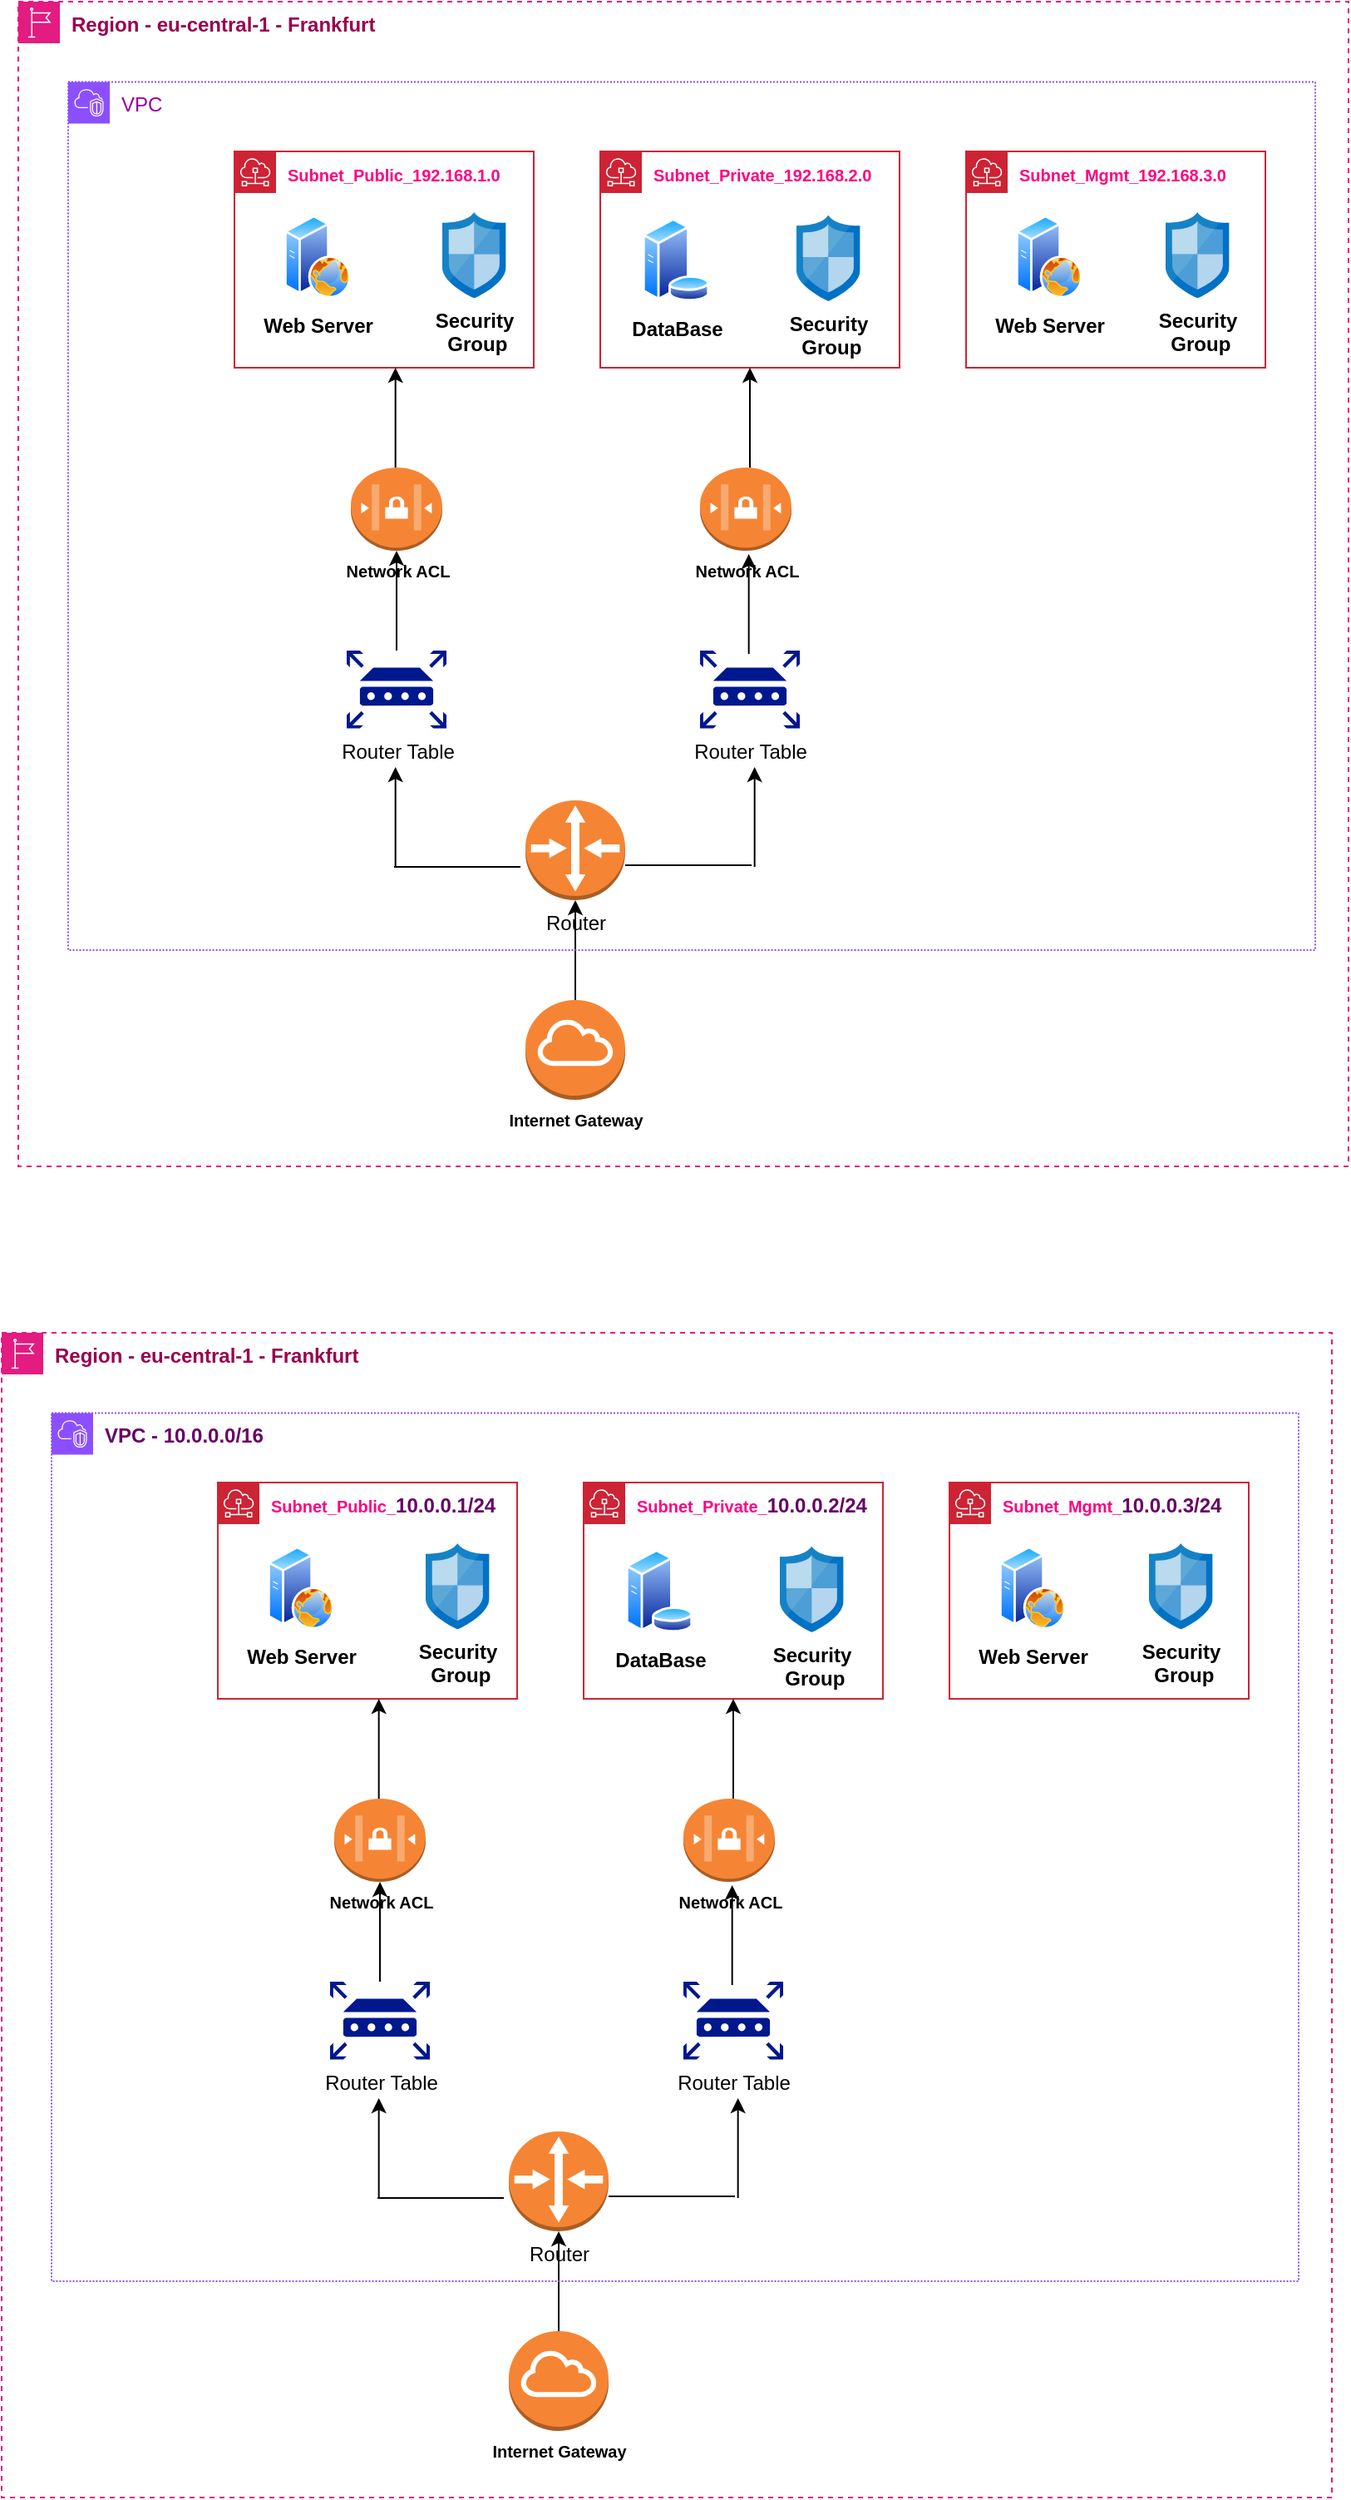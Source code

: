 <mxfile version="23.0.2" type="github">
  <diagram name="Page-1" id="SLWHONGWkRjtSyT5AdgG">
    <mxGraphModel dx="880" dy="460" grid="1" gridSize="10" guides="1" tooltips="1" connect="1" arrows="1" fold="1" page="1" pageScale="1" pageWidth="850" pageHeight="1100" math="0" shadow="0">
      <root>
        <mxCell id="0" />
        <mxCell id="1" parent="0" />
        <mxCell id="m3_3QXX9qVRo3jiGdw5e-72" value="" style="group" parent="1" vertex="1" connectable="0">
          <mxGeometry x="30" y="30" width="800" height="700" as="geometry" />
        </mxCell>
        <mxCell id="m3_3QXX9qVRo3jiGdw5e-49" value="" style="edgeStyle=orthogonalEdgeStyle;rounded=0;orthogonalLoop=1;jettySize=auto;html=1;" parent="m3_3QXX9qVRo3jiGdw5e-72" edge="1">
          <mxGeometry relative="1" as="geometry">
            <mxPoint x="439.33" y="392" as="sourcePoint" />
            <mxPoint x="439.33" y="332" as="targetPoint" />
          </mxGeometry>
        </mxCell>
        <mxCell id="m3_3QXX9qVRo3jiGdw5e-1" value="&lt;b&gt;&lt;font color=&quot;#99004d&quot;&gt;Region - eu-central-1 - Frankfurt&lt;/font&gt;&lt;/b&gt;" style="sketch=0;outlineConnect=0;gradientColor=none;html=1;whiteSpace=wrap;fontSize=12;fontStyle=0;shape=mxgraph.aws4.group;grIcon=mxgraph.aws4.group_region;strokeColor=#e41b80;fillColor=none;verticalAlign=top;align=left;spacingLeft=30;fontColor=#879196;dashed=1;" parent="m3_3QXX9qVRo3jiGdw5e-72" vertex="1">
          <mxGeometry width="800" height="700" as="geometry" />
        </mxCell>
        <mxCell id="m3_3QXX9qVRo3jiGdw5e-3" value="&lt;font size=&quot;1&quot; style=&quot;&quot;&gt;&lt;b style=&quot;background-color: rgb(255, 255, 255);&quot;&gt;Subnet_Public_192.168.1.0&lt;/b&gt;&lt;/font&gt;" style="sketch=0;outlineConnect=0;gradientColor=none;html=1;whiteSpace=wrap;fontSize=12;fontStyle=0;shape=mxgraph.aws4.group;grIcon=mxgraph.aws4.group_subnet;strokeColor=#CD2334;fillColor=none;verticalAlign=top;align=left;spacingLeft=30;fontColor=#FF0080;dashed=0;" parent="m3_3QXX9qVRo3jiGdw5e-72" vertex="1">
          <mxGeometry x="130" y="90" width="180" height="130" as="geometry" />
        </mxCell>
        <mxCell id="m3_3QXX9qVRo3jiGdw5e-8" value="&lt;font size=&quot;1&quot; style=&quot;&quot;&gt;&lt;b style=&quot;background-color: rgb(255, 255, 255);&quot;&gt;Subnet_Private_192.168.2.0&lt;/b&gt;&lt;/font&gt;" style="sketch=0;outlineConnect=0;gradientColor=none;html=1;whiteSpace=wrap;fontSize=12;fontStyle=0;shape=mxgraph.aws4.group;grIcon=mxgraph.aws4.group_subnet;strokeColor=#CD2334;fillColor=none;verticalAlign=top;align=left;spacingLeft=30;fontColor=#FF0080;dashed=0;" parent="m3_3QXX9qVRo3jiGdw5e-72" vertex="1">
          <mxGeometry x="350" y="90" width="180" height="130" as="geometry" />
        </mxCell>
        <mxCell id="m3_3QXX9qVRo3jiGdw5e-9" value="&lt;font size=&quot;1&quot; style=&quot;&quot;&gt;&lt;b style=&quot;background-color: rgb(255, 255, 255);&quot;&gt;Subnet_Mgmt_192.168.3.0&lt;/b&gt;&lt;/font&gt;" style="sketch=0;outlineConnect=0;gradientColor=none;html=1;whiteSpace=wrap;fontSize=12;fontStyle=0;shape=mxgraph.aws4.group;grIcon=mxgraph.aws4.group_subnet;strokeColor=#CD2334;fillColor=none;verticalAlign=top;align=left;spacingLeft=30;fontColor=#FF0080;dashed=0;" parent="m3_3QXX9qVRo3jiGdw5e-72" vertex="1">
          <mxGeometry x="570" y="90" width="180" height="130" as="geometry" />
        </mxCell>
        <mxCell id="m3_3QXX9qVRo3jiGdw5e-20" value="&lt;font style=&quot;font-size: 12px;&quot;&gt;&lt;b style=&quot;font-size: 12px;&quot;&gt;Security&lt;br&gt;&amp;nbsp;Group&lt;/b&gt;&lt;/font&gt;" style="image;sketch=0;aspect=fixed;html=1;points=[];align=center;fontSize=12;image=img/lib/mscae/Network_Security_Groups_Classic.svg;" parent="m3_3QXX9qVRo3jiGdw5e-72" vertex="1">
          <mxGeometry x="255" y="126.48" width="38.3" height="51.76" as="geometry" />
        </mxCell>
        <mxCell id="m3_3QXX9qVRo3jiGdw5e-23" value="Internet Gateway" style="outlineConnect=0;dashed=0;verticalLabelPosition=bottom;verticalAlign=top;align=center;html=1;shape=mxgraph.aws3.internet_gateway;fillColor=#F58534;gradientColor=none;fontStyle=1;fontSize=10;" parent="m3_3QXX9qVRo3jiGdw5e-72" vertex="1">
          <mxGeometry x="305" y="600" width="60" height="60" as="geometry" />
        </mxCell>
        <mxCell id="m3_3QXX9qVRo3jiGdw5e-24" value="Router&lt;br&gt;&lt;br&gt;" style="outlineConnect=0;dashed=0;verticalLabelPosition=bottom;verticalAlign=top;align=center;html=1;shape=mxgraph.aws3.router;fillColor=#F58534;gradientColor=none;" parent="m3_3QXX9qVRo3jiGdw5e-72" vertex="1">
          <mxGeometry x="305" y="480" width="60" height="60" as="geometry" />
        </mxCell>
        <mxCell id="m3_3QXX9qVRo3jiGdw5e-35" style="edgeStyle=orthogonalEdgeStyle;rounded=0;orthogonalLoop=1;jettySize=auto;html=1;exitX=0.5;exitY=0;exitDx=0;exitDy=0;exitPerimeter=0;" parent="m3_3QXX9qVRo3jiGdw5e-72" source="m3_3QXX9qVRo3jiGdw5e-23" target="m3_3QXX9qVRo3jiGdw5e-24" edge="1">
          <mxGeometry relative="1" as="geometry" />
        </mxCell>
        <mxCell id="m3_3QXX9qVRo3jiGdw5e-25" value="Router Table&lt;br&gt;" style="sketch=0;aspect=fixed;pointerEvents=1;shadow=0;dashed=0;html=1;strokeColor=none;labelPosition=center;verticalLabelPosition=bottom;verticalAlign=top;align=center;fillColor=#00188D;shape=mxgraph.mscae.enterprise.router" parent="m3_3QXX9qVRo3jiGdw5e-72" vertex="1">
          <mxGeometry x="197.5" y="390" width="60" height="46.8" as="geometry" />
        </mxCell>
        <mxCell id="m3_3QXX9qVRo3jiGdw5e-28" value="Router Table&lt;br&gt;" style="sketch=0;aspect=fixed;pointerEvents=1;shadow=0;dashed=0;html=1;strokeColor=none;labelPosition=center;verticalLabelPosition=bottom;verticalAlign=top;align=center;fillColor=#00188D;shape=mxgraph.mscae.enterprise.router" parent="m3_3QXX9qVRo3jiGdw5e-72" vertex="1">
          <mxGeometry x="410" y="390" width="60" height="46.8" as="geometry" />
        </mxCell>
        <mxCell id="m3_3QXX9qVRo3jiGdw5e-29" value="Network ACL" style="outlineConnect=0;dashed=0;verticalLabelPosition=bottom;verticalAlign=top;align=center;html=1;shape=mxgraph.aws3.network_access_controllist;fillColor=#F58534;gradientColor=none;fontSize=10;fontStyle=1" parent="m3_3QXX9qVRo3jiGdw5e-72" vertex="1">
          <mxGeometry x="200" y="280" width="55" height="50" as="geometry" />
        </mxCell>
        <mxCell id="m3_3QXX9qVRo3jiGdw5e-42" value="" style="edgeStyle=orthogonalEdgeStyle;rounded=0;orthogonalLoop=1;jettySize=auto;html=1;" parent="m3_3QXX9qVRo3jiGdw5e-72" source="m3_3QXX9qVRo3jiGdw5e-25" target="m3_3QXX9qVRo3jiGdw5e-29" edge="1">
          <mxGeometry relative="1" as="geometry" />
        </mxCell>
        <mxCell id="m3_3QXX9qVRo3jiGdw5e-34" value="Network ACL" style="outlineConnect=0;dashed=0;verticalLabelPosition=bottom;verticalAlign=top;align=center;html=1;shape=mxgraph.aws3.network_access_controllist;fillColor=#F58534;gradientColor=none;fontSize=10;fontStyle=1" parent="m3_3QXX9qVRo3jiGdw5e-72" vertex="1">
          <mxGeometry x="410" y="280" width="55" height="50" as="geometry" />
        </mxCell>
        <mxCell id="m3_3QXX9qVRo3jiGdw5e-50" value="" style="edgeStyle=orthogonalEdgeStyle;rounded=0;orthogonalLoop=1;jettySize=auto;html=1;" parent="m3_3QXX9qVRo3jiGdw5e-72" edge="1">
          <mxGeometry relative="1" as="geometry">
            <mxPoint x="226.83" y="280" as="sourcePoint" />
            <mxPoint x="226.83" y="220" as="targetPoint" />
          </mxGeometry>
        </mxCell>
        <mxCell id="m3_3QXX9qVRo3jiGdw5e-51" value="" style="edgeStyle=orthogonalEdgeStyle;rounded=0;orthogonalLoop=1;jettySize=auto;html=1;" parent="m3_3QXX9qVRo3jiGdw5e-72" edge="1">
          <mxGeometry relative="1" as="geometry">
            <mxPoint x="440.0" y="280" as="sourcePoint" />
            <mxPoint x="440.0" y="220" as="targetPoint" />
          </mxGeometry>
        </mxCell>
        <mxCell id="m3_3QXX9qVRo3jiGdw5e-55" value="" style="group" parent="m3_3QXX9qVRo3jiGdw5e-72" vertex="1" connectable="0">
          <mxGeometry x="226.83" y="460" width="25.17" height="60" as="geometry" />
        </mxCell>
        <mxCell id="m3_3QXX9qVRo3jiGdw5e-52" value="" style="edgeStyle=orthogonalEdgeStyle;rounded=0;orthogonalLoop=1;jettySize=auto;html=1;" parent="m3_3QXX9qVRo3jiGdw5e-55" edge="1">
          <mxGeometry relative="1" as="geometry">
            <mxPoint y="60" as="sourcePoint" />
            <mxPoint as="targetPoint" />
          </mxGeometry>
        </mxCell>
        <mxCell id="m3_3QXX9qVRo3jiGdw5e-54" value="" style="endArrow=none;html=1;rounded=0;entryX=0.417;entryY=0.667;entryDx=0;entryDy=0;entryPerimeter=0;" parent="m3_3QXX9qVRo3jiGdw5e-55" edge="1">
          <mxGeometry width="50" height="50" relative="1" as="geometry">
            <mxPoint x="-0.83" y="60" as="sourcePoint" />
            <mxPoint x="75.19" y="60.02" as="targetPoint" />
            <Array as="points">
              <mxPoint x="25.17" y="60" />
            </Array>
          </mxGeometry>
        </mxCell>
        <mxCell id="m3_3QXX9qVRo3jiGdw5e-60" value="" style="group" parent="m3_3QXX9qVRo3jiGdw5e-72" vertex="1" connectable="0">
          <mxGeometry x="391" y="460" width="77.0" height="60" as="geometry" />
        </mxCell>
        <mxCell id="m3_3QXX9qVRo3jiGdw5e-56" value="" style="group;rotation=180;" parent="m3_3QXX9qVRo3jiGdw5e-60" vertex="1" connectable="0">
          <mxGeometry x="51.83" width="25.17" height="60" as="geometry" />
        </mxCell>
        <mxCell id="m3_3QXX9qVRo3jiGdw5e-57" value="" style="edgeStyle=orthogonalEdgeStyle;rounded=0;orthogonalLoop=1;jettySize=auto;html=1;" parent="m3_3QXX9qVRo3jiGdw5e-56" edge="1">
          <mxGeometry relative="1" as="geometry">
            <mxPoint y="60" as="sourcePoint" />
            <mxPoint as="targetPoint" />
          </mxGeometry>
        </mxCell>
        <mxCell id="m3_3QXX9qVRo3jiGdw5e-59" value="" style="endArrow=none;html=1;rounded=0;entryX=0.417;entryY=0.667;entryDx=0;entryDy=0;entryPerimeter=0;" parent="m3_3QXX9qVRo3jiGdw5e-60" edge="1">
          <mxGeometry width="50" height="50" relative="1" as="geometry">
            <mxPoint x="-26" y="59" as="sourcePoint" />
            <mxPoint x="50.02" y="59.02" as="targetPoint" />
            <Array as="points">
              <mxPoint y="59" />
            </Array>
          </mxGeometry>
        </mxCell>
        <mxCell id="m3_3QXX9qVRo3jiGdw5e-61" value="Web Server" style="image;aspect=fixed;perimeter=ellipsePerimeter;html=1;align=center;shadow=0;dashed=0;spacingTop=3;image=img/lib/active_directory/web_server.svg;fontStyle=1" parent="m3_3QXX9qVRo3jiGdw5e-72" vertex="1">
          <mxGeometry x="160" y="128.24" width="40" height="50" as="geometry" />
        </mxCell>
        <mxCell id="m3_3QXX9qVRo3jiGdw5e-64" value="Web Server" style="image;aspect=fixed;perimeter=ellipsePerimeter;html=1;align=center;shadow=0;dashed=0;spacingTop=3;image=img/lib/active_directory/web_server.svg;fontStyle=1" parent="m3_3QXX9qVRo3jiGdw5e-72" vertex="1">
          <mxGeometry x="600" y="128.24" width="40" height="50" as="geometry" />
        </mxCell>
        <mxCell id="m3_3QXX9qVRo3jiGdw5e-66" value="&lt;font style=&quot;font-size: 12px;&quot;&gt;&lt;b style=&quot;font-size: 12px;&quot;&gt;Security&lt;br&gt;&amp;nbsp;Group&lt;/b&gt;&lt;/font&gt;" style="image;sketch=0;aspect=fixed;html=1;points=[];align=center;fontSize=12;image=img/lib/mscae/Network_Security_Groups_Classic.svg;" parent="m3_3QXX9qVRo3jiGdw5e-72" vertex="1">
          <mxGeometry x="690" y="126.48" width="38.3" height="51.76" as="geometry" />
        </mxCell>
        <mxCell id="m3_3QXX9qVRo3jiGdw5e-67" value="&lt;font style=&quot;font-size: 12px;&quot;&gt;&lt;b style=&quot;font-size: 12px;&quot;&gt;Security&lt;br&gt;&amp;nbsp;Group&lt;/b&gt;&lt;/font&gt;" style="image;sketch=0;aspect=fixed;html=1;points=[];align=center;fontSize=12;image=img/lib/mscae/Network_Security_Groups_Classic.svg;" parent="m3_3QXX9qVRo3jiGdw5e-72" vertex="1">
          <mxGeometry x="468" y="128.24" width="38.3" height="51.76" as="geometry" />
        </mxCell>
        <mxCell id="m3_3QXX9qVRo3jiGdw5e-69" value="&lt;b&gt;DataBase&lt;/b&gt;" style="image;aspect=fixed;perimeter=ellipsePerimeter;html=1;align=center;shadow=0;dashed=0;spacingTop=3;image=img/lib/active_directory/database_server.svg;" parent="m3_3QXX9qVRo3jiGdw5e-72" vertex="1">
          <mxGeometry x="375" y="130" width="41" height="50" as="geometry" />
        </mxCell>
        <mxCell id="m3_3QXX9qVRo3jiGdw5e-71" value="&lt;font color=&quot;#990099&quot;&gt;VPC&lt;/font&gt;" style="points=[[0,0],[0.25,0],[0.5,0],[0.75,0],[1,0],[1,0.25],[1,0.5],[1,0.75],[1,1],[0.75,1],[0.5,1],[0.25,1],[0,1],[0,0.75],[0,0.5],[0,0.25]];outlineConnect=0;gradientColor=none;html=1;whiteSpace=wrap;fontSize=12;fontStyle=0;container=1;pointerEvents=0;collapsible=0;recursiveResize=0;shape=mxgraph.aws4.group;grIcon=mxgraph.aws4.group_vpc2;strokeColor=#8C4FFF;fillColor=none;verticalAlign=top;align=left;spacingLeft=30;fontColor=#AAB7B8;dashed=1;dashPattern=1 1;" parent="m3_3QXX9qVRo3jiGdw5e-72" vertex="1">
          <mxGeometry x="30" y="48.24" width="750" height="521.76" as="geometry" />
        </mxCell>
        <mxCell id="m3_3QXX9qVRo3jiGdw5e-73" value="" style="group" parent="1" vertex="1" connectable="0">
          <mxGeometry x="20" y="830" width="800" height="700" as="geometry" />
        </mxCell>
        <mxCell id="m3_3QXX9qVRo3jiGdw5e-74" value="" style="edgeStyle=orthogonalEdgeStyle;rounded=0;orthogonalLoop=1;jettySize=auto;html=1;" parent="m3_3QXX9qVRo3jiGdw5e-73" edge="1">
          <mxGeometry relative="1" as="geometry">
            <mxPoint x="439.33" y="392" as="sourcePoint" />
            <mxPoint x="439.33" y="332" as="targetPoint" />
          </mxGeometry>
        </mxCell>
        <mxCell id="m3_3QXX9qVRo3jiGdw5e-75" value="&lt;b style=&quot;border-color: var(--border-color);&quot;&gt;&lt;font style=&quot;border-color: var(--border-color);&quot; color=&quot;#99004d&quot;&gt;Region - eu-central-1 - Frankfurt&lt;/font&gt;&lt;/b&gt;" style="sketch=0;outlineConnect=0;gradientColor=none;html=1;whiteSpace=wrap;fontSize=12;fontStyle=0;shape=mxgraph.aws4.group;grIcon=mxgraph.aws4.group_region;strokeColor=#e41b80;fillColor=none;verticalAlign=top;align=left;spacingLeft=30;fontColor=#879196;dashed=1;" parent="m3_3QXX9qVRo3jiGdw5e-73" vertex="1">
          <mxGeometry width="800" height="700" as="geometry" />
        </mxCell>
        <mxCell id="m3_3QXX9qVRo3jiGdw5e-76" value="&lt;font size=&quot;1&quot; style=&quot;&quot;&gt;&lt;b style=&quot;background-color: rgb(255, 255, 255);&quot;&gt;Subnet_Public_&lt;/b&gt;&lt;/font&gt;&lt;b style=&quot;border-color: var(--border-color); color: rgb(102, 0, 102);&quot;&gt;10.0.0.1/24&lt;/b&gt;" style="sketch=0;outlineConnect=0;gradientColor=none;html=1;whiteSpace=wrap;fontSize=12;fontStyle=0;shape=mxgraph.aws4.group;grIcon=mxgraph.aws4.group_subnet;strokeColor=#CD2334;fillColor=none;verticalAlign=top;align=left;spacingLeft=30;fontColor=#FF0080;dashed=0;" parent="m3_3QXX9qVRo3jiGdw5e-73" vertex="1">
          <mxGeometry x="130" y="90" width="180" height="130" as="geometry" />
        </mxCell>
        <mxCell id="m3_3QXX9qVRo3jiGdw5e-77" value="&lt;font size=&quot;1&quot; style=&quot;&quot;&gt;&lt;b style=&quot;background-color: rgb(255, 255, 255);&quot;&gt;Subnet_Private_&lt;/b&gt;&lt;/font&gt;&lt;b style=&quot;border-color: var(--border-color); color: rgb(102, 0, 102);&quot;&gt;10.0.0.2/24&lt;/b&gt;" style="sketch=0;outlineConnect=0;gradientColor=none;html=1;whiteSpace=wrap;fontSize=12;fontStyle=0;shape=mxgraph.aws4.group;grIcon=mxgraph.aws4.group_subnet;strokeColor=#CD2334;fillColor=none;verticalAlign=top;align=left;spacingLeft=30;fontColor=#FF0080;dashed=0;" parent="m3_3QXX9qVRo3jiGdw5e-73" vertex="1">
          <mxGeometry x="350" y="90" width="180" height="130" as="geometry" />
        </mxCell>
        <mxCell id="m3_3QXX9qVRo3jiGdw5e-78" value="&lt;font size=&quot;1&quot; style=&quot;&quot;&gt;&lt;b style=&quot;background-color: rgb(255, 255, 255);&quot;&gt;Subnet_Mgmt_&lt;/b&gt;&lt;/font&gt;&lt;b style=&quot;border-color: var(--border-color); color: rgb(102, 0, 102);&quot;&gt;10.0.0.3/24&lt;/b&gt;" style="sketch=0;outlineConnect=0;gradientColor=none;html=1;whiteSpace=wrap;fontSize=12;fontStyle=0;shape=mxgraph.aws4.group;grIcon=mxgraph.aws4.group_subnet;strokeColor=#CD2334;fillColor=none;verticalAlign=top;align=left;spacingLeft=30;fontColor=#FF0080;dashed=0;" parent="m3_3QXX9qVRo3jiGdw5e-73" vertex="1">
          <mxGeometry x="570" y="90" width="180" height="130" as="geometry" />
        </mxCell>
        <mxCell id="m3_3QXX9qVRo3jiGdw5e-79" value="&lt;font style=&quot;font-size: 12px;&quot;&gt;&lt;b style=&quot;font-size: 12px;&quot;&gt;Security&lt;br&gt;&amp;nbsp;Group&lt;/b&gt;&lt;/font&gt;" style="image;sketch=0;aspect=fixed;html=1;points=[];align=center;fontSize=12;image=img/lib/mscae/Network_Security_Groups_Classic.svg;" parent="m3_3QXX9qVRo3jiGdw5e-73" vertex="1">
          <mxGeometry x="255" y="126.48" width="38.3" height="51.76" as="geometry" />
        </mxCell>
        <mxCell id="m3_3QXX9qVRo3jiGdw5e-80" value="Internet Gateway" style="outlineConnect=0;dashed=0;verticalLabelPosition=bottom;verticalAlign=top;align=center;html=1;shape=mxgraph.aws3.internet_gateway;fillColor=#F58534;gradientColor=none;fontStyle=1;fontSize=10;" parent="m3_3QXX9qVRo3jiGdw5e-73" vertex="1">
          <mxGeometry x="305" y="600" width="60" height="60" as="geometry" />
        </mxCell>
        <mxCell id="m3_3QXX9qVRo3jiGdw5e-81" value="Router&lt;br&gt;&lt;br&gt;" style="outlineConnect=0;dashed=0;verticalLabelPosition=bottom;verticalAlign=top;align=center;html=1;shape=mxgraph.aws3.router;fillColor=#F58534;gradientColor=none;" parent="m3_3QXX9qVRo3jiGdw5e-73" vertex="1">
          <mxGeometry x="305" y="480" width="60" height="60" as="geometry" />
        </mxCell>
        <mxCell id="m3_3QXX9qVRo3jiGdw5e-82" style="edgeStyle=orthogonalEdgeStyle;rounded=0;orthogonalLoop=1;jettySize=auto;html=1;exitX=0.5;exitY=0;exitDx=0;exitDy=0;exitPerimeter=0;" parent="m3_3QXX9qVRo3jiGdw5e-73" source="m3_3QXX9qVRo3jiGdw5e-80" target="m3_3QXX9qVRo3jiGdw5e-81" edge="1">
          <mxGeometry relative="1" as="geometry" />
        </mxCell>
        <mxCell id="m3_3QXX9qVRo3jiGdw5e-83" value="Router Table&lt;br&gt;" style="sketch=0;aspect=fixed;pointerEvents=1;shadow=0;dashed=0;html=1;strokeColor=none;labelPosition=center;verticalLabelPosition=bottom;verticalAlign=top;align=center;fillColor=#00188D;shape=mxgraph.mscae.enterprise.router" parent="m3_3QXX9qVRo3jiGdw5e-73" vertex="1">
          <mxGeometry x="197.5" y="390" width="60" height="46.8" as="geometry" />
        </mxCell>
        <mxCell id="m3_3QXX9qVRo3jiGdw5e-84" value="Router Table&lt;br&gt;" style="sketch=0;aspect=fixed;pointerEvents=1;shadow=0;dashed=0;html=1;strokeColor=none;labelPosition=center;verticalLabelPosition=bottom;verticalAlign=top;align=center;fillColor=#00188D;shape=mxgraph.mscae.enterprise.router" parent="m3_3QXX9qVRo3jiGdw5e-73" vertex="1">
          <mxGeometry x="410" y="390" width="60" height="46.8" as="geometry" />
        </mxCell>
        <mxCell id="m3_3QXX9qVRo3jiGdw5e-85" value="Network ACL" style="outlineConnect=0;dashed=0;verticalLabelPosition=bottom;verticalAlign=top;align=center;html=1;shape=mxgraph.aws3.network_access_controllist;fillColor=#F58534;gradientColor=none;fontSize=10;fontStyle=1" parent="m3_3QXX9qVRo3jiGdw5e-73" vertex="1">
          <mxGeometry x="200" y="280" width="55" height="50" as="geometry" />
        </mxCell>
        <mxCell id="m3_3QXX9qVRo3jiGdw5e-86" value="" style="edgeStyle=orthogonalEdgeStyle;rounded=0;orthogonalLoop=1;jettySize=auto;html=1;" parent="m3_3QXX9qVRo3jiGdw5e-73" source="m3_3QXX9qVRo3jiGdw5e-83" target="m3_3QXX9qVRo3jiGdw5e-85" edge="1">
          <mxGeometry relative="1" as="geometry" />
        </mxCell>
        <mxCell id="m3_3QXX9qVRo3jiGdw5e-87" value="Network ACL" style="outlineConnect=0;dashed=0;verticalLabelPosition=bottom;verticalAlign=top;align=center;html=1;shape=mxgraph.aws3.network_access_controllist;fillColor=#F58534;gradientColor=none;fontSize=10;fontStyle=1" parent="m3_3QXX9qVRo3jiGdw5e-73" vertex="1">
          <mxGeometry x="410" y="280" width="55" height="50" as="geometry" />
        </mxCell>
        <mxCell id="m3_3QXX9qVRo3jiGdw5e-88" value="" style="edgeStyle=orthogonalEdgeStyle;rounded=0;orthogonalLoop=1;jettySize=auto;html=1;" parent="m3_3QXX9qVRo3jiGdw5e-73" edge="1">
          <mxGeometry relative="1" as="geometry">
            <mxPoint x="226.83" y="280" as="sourcePoint" />
            <mxPoint x="226.83" y="220" as="targetPoint" />
          </mxGeometry>
        </mxCell>
        <mxCell id="m3_3QXX9qVRo3jiGdw5e-89" value="" style="edgeStyle=orthogonalEdgeStyle;rounded=0;orthogonalLoop=1;jettySize=auto;html=1;" parent="m3_3QXX9qVRo3jiGdw5e-73" edge="1">
          <mxGeometry relative="1" as="geometry">
            <mxPoint x="440.0" y="280" as="sourcePoint" />
            <mxPoint x="440.0" y="220" as="targetPoint" />
          </mxGeometry>
        </mxCell>
        <mxCell id="m3_3QXX9qVRo3jiGdw5e-90" value="" style="group" parent="m3_3QXX9qVRo3jiGdw5e-73" vertex="1" connectable="0">
          <mxGeometry x="226.83" y="460" width="25.17" height="60" as="geometry" />
        </mxCell>
        <mxCell id="m3_3QXX9qVRo3jiGdw5e-91" value="" style="edgeStyle=orthogonalEdgeStyle;rounded=0;orthogonalLoop=1;jettySize=auto;html=1;" parent="m3_3QXX9qVRo3jiGdw5e-90" edge="1">
          <mxGeometry relative="1" as="geometry">
            <mxPoint y="60" as="sourcePoint" />
            <mxPoint as="targetPoint" />
          </mxGeometry>
        </mxCell>
        <mxCell id="m3_3QXX9qVRo3jiGdw5e-92" value="" style="endArrow=none;html=1;rounded=0;entryX=0.417;entryY=0.667;entryDx=0;entryDy=0;entryPerimeter=0;" parent="m3_3QXX9qVRo3jiGdw5e-90" edge="1">
          <mxGeometry width="50" height="50" relative="1" as="geometry">
            <mxPoint x="-0.83" y="60" as="sourcePoint" />
            <mxPoint x="75.19" y="60.02" as="targetPoint" />
            <Array as="points">
              <mxPoint x="25.17" y="60" />
            </Array>
          </mxGeometry>
        </mxCell>
        <mxCell id="m3_3QXX9qVRo3jiGdw5e-93" value="" style="group" parent="m3_3QXX9qVRo3jiGdw5e-73" vertex="1" connectable="0">
          <mxGeometry x="391" y="460" width="77.0" height="60" as="geometry" />
        </mxCell>
        <mxCell id="m3_3QXX9qVRo3jiGdw5e-94" value="" style="group;rotation=180;" parent="m3_3QXX9qVRo3jiGdw5e-93" vertex="1" connectable="0">
          <mxGeometry x="51.83" width="25.17" height="60" as="geometry" />
        </mxCell>
        <mxCell id="m3_3QXX9qVRo3jiGdw5e-95" value="" style="edgeStyle=orthogonalEdgeStyle;rounded=0;orthogonalLoop=1;jettySize=auto;html=1;" parent="m3_3QXX9qVRo3jiGdw5e-94" edge="1">
          <mxGeometry relative="1" as="geometry">
            <mxPoint y="60" as="sourcePoint" />
            <mxPoint as="targetPoint" />
          </mxGeometry>
        </mxCell>
        <mxCell id="m3_3QXX9qVRo3jiGdw5e-96" value="" style="endArrow=none;html=1;rounded=0;entryX=0.417;entryY=0.667;entryDx=0;entryDy=0;entryPerimeter=0;" parent="m3_3QXX9qVRo3jiGdw5e-93" edge="1">
          <mxGeometry width="50" height="50" relative="1" as="geometry">
            <mxPoint x="-26" y="59" as="sourcePoint" />
            <mxPoint x="50.02" y="59.02" as="targetPoint" />
            <Array as="points">
              <mxPoint y="59" />
            </Array>
          </mxGeometry>
        </mxCell>
        <mxCell id="m3_3QXX9qVRo3jiGdw5e-97" value="Web Server" style="image;aspect=fixed;perimeter=ellipsePerimeter;html=1;align=center;shadow=0;dashed=0;spacingTop=3;image=img/lib/active_directory/web_server.svg;fontStyle=1" parent="m3_3QXX9qVRo3jiGdw5e-73" vertex="1">
          <mxGeometry x="160" y="128.24" width="40" height="50" as="geometry" />
        </mxCell>
        <mxCell id="m3_3QXX9qVRo3jiGdw5e-98" value="Web Server" style="image;aspect=fixed;perimeter=ellipsePerimeter;html=1;align=center;shadow=0;dashed=0;spacingTop=3;image=img/lib/active_directory/web_server.svg;fontStyle=1" parent="m3_3QXX9qVRo3jiGdw5e-73" vertex="1">
          <mxGeometry x="600" y="128.24" width="40" height="50" as="geometry" />
        </mxCell>
        <mxCell id="m3_3QXX9qVRo3jiGdw5e-99" value="&lt;font style=&quot;font-size: 12px;&quot;&gt;&lt;b style=&quot;font-size: 12px;&quot;&gt;Security&lt;br&gt;&amp;nbsp;Group&lt;/b&gt;&lt;/font&gt;" style="image;sketch=0;aspect=fixed;html=1;points=[];align=center;fontSize=12;image=img/lib/mscae/Network_Security_Groups_Classic.svg;" parent="m3_3QXX9qVRo3jiGdw5e-73" vertex="1">
          <mxGeometry x="690" y="126.48" width="38.3" height="51.76" as="geometry" />
        </mxCell>
        <mxCell id="m3_3QXX9qVRo3jiGdw5e-100" value="&lt;font style=&quot;font-size: 12px;&quot;&gt;&lt;b style=&quot;font-size: 12px;&quot;&gt;Security&lt;br&gt;&amp;nbsp;Group&lt;/b&gt;&lt;/font&gt;" style="image;sketch=0;aspect=fixed;html=1;points=[];align=center;fontSize=12;image=img/lib/mscae/Network_Security_Groups_Classic.svg;" parent="m3_3QXX9qVRo3jiGdw5e-73" vertex="1">
          <mxGeometry x="468" y="128.24" width="38.3" height="51.76" as="geometry" />
        </mxCell>
        <mxCell id="m3_3QXX9qVRo3jiGdw5e-101" value="&lt;b&gt;DataBase&lt;/b&gt;" style="image;aspect=fixed;perimeter=ellipsePerimeter;html=1;align=center;shadow=0;dashed=0;spacingTop=3;image=img/lib/active_directory/database_server.svg;" parent="m3_3QXX9qVRo3jiGdw5e-73" vertex="1">
          <mxGeometry x="375" y="130" width="41" height="50" as="geometry" />
        </mxCell>
        <mxCell id="m3_3QXX9qVRo3jiGdw5e-102" value="&lt;font color=&quot;#660066&quot;&gt;&lt;b&gt;VPC - 10.0.0.0/16&lt;/b&gt;&lt;/font&gt;" style="points=[[0,0],[0.25,0],[0.5,0],[0.75,0],[1,0],[1,0.25],[1,0.5],[1,0.75],[1,1],[0.75,1],[0.5,1],[0.25,1],[0,1],[0,0.75],[0,0.5],[0,0.25]];outlineConnect=0;gradientColor=none;html=1;whiteSpace=wrap;fontSize=12;fontStyle=0;container=1;pointerEvents=0;collapsible=0;recursiveResize=0;shape=mxgraph.aws4.group;grIcon=mxgraph.aws4.group_vpc2;strokeColor=#8C4FFF;fillColor=none;verticalAlign=top;align=left;spacingLeft=30;fontColor=#AAB7B8;dashed=1;dashPattern=1 1;" parent="m3_3QXX9qVRo3jiGdw5e-73" vertex="1">
          <mxGeometry x="30" y="48.24" width="750" height="521.76" as="geometry" />
        </mxCell>
      </root>
    </mxGraphModel>
  </diagram>
</mxfile>
